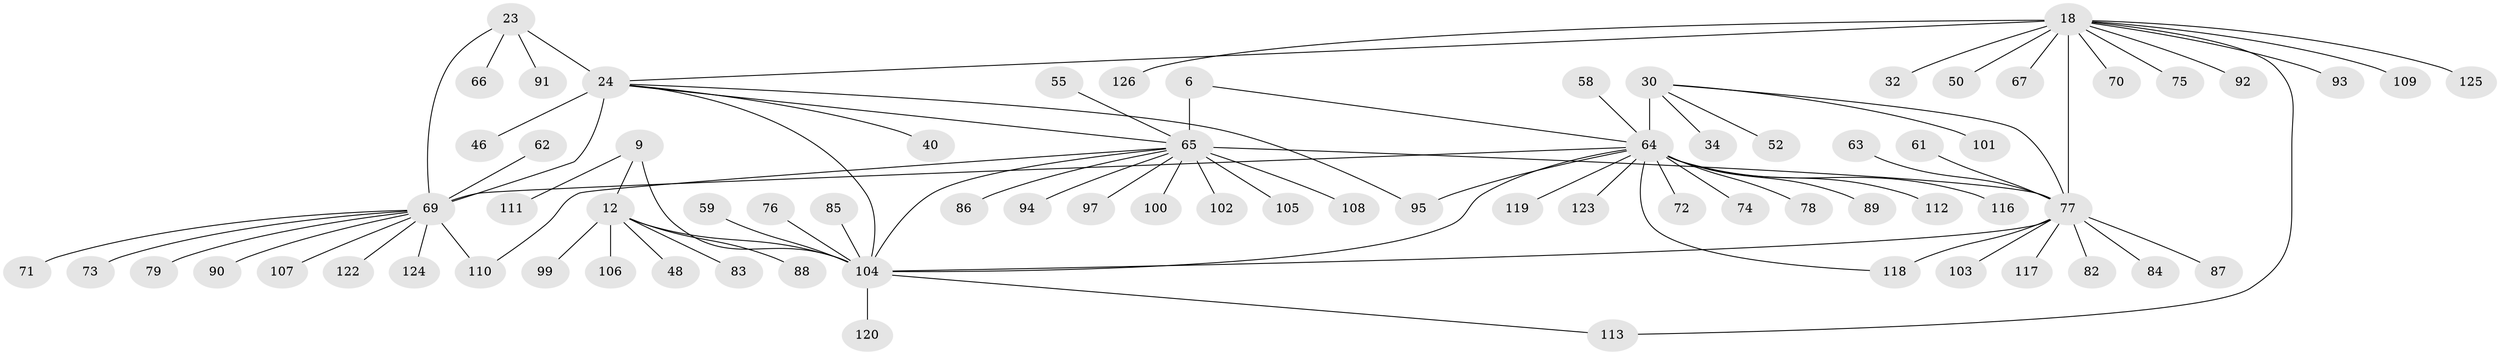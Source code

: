 // original degree distribution, {11: 0.031746031746031744, 9: 0.047619047619047616, 6: 0.03968253968253968, 8: 0.047619047619047616, 5: 0.007936507936507936, 7: 0.031746031746031744, 13: 0.007936507936507936, 12: 0.015873015873015872, 10: 0.007936507936507936, 2: 0.10317460317460317, 1: 0.6190476190476191, 3: 0.031746031746031744, 4: 0.007936507936507936}
// Generated by graph-tools (version 1.1) at 2025/57/03/04/25 21:57:39]
// undirected, 75 vertices, 86 edges
graph export_dot {
graph [start="1"]
  node [color=gray90,style=filled];
  6 [super="+3"];
  9 [super="+8"];
  12 [super="+10"];
  18 [super="+13+17"];
  23 [super="+22"];
  24 [super="+21"];
  30 [super="+27"];
  32;
  34;
  40;
  46;
  48;
  50;
  52;
  55;
  58;
  59;
  61;
  62;
  63;
  64 [super="+29+37+57+26+47+33"];
  65 [super="+5+39+41+44+53"];
  66;
  67;
  69 [super="+20+45"];
  70;
  71;
  72;
  73;
  74;
  75;
  76 [super="+49"];
  77 [super="+16+36+56"];
  78;
  79;
  82;
  83;
  84;
  85;
  86;
  87;
  88;
  89;
  90 [super="+80"];
  91;
  92;
  93;
  94;
  95;
  97;
  99;
  100;
  101;
  102;
  103;
  104 [super="+11"];
  105;
  106 [super="+42"];
  107 [super="+96"];
  108;
  109;
  110 [super="+60+68"];
  111;
  112 [super="+31"];
  113;
  116;
  117;
  118 [super="+114"];
  119;
  120;
  122;
  123 [super="+121"];
  124;
  125 [super="+115"];
  126;
  6 -- 65 [weight=8];
  6 -- 64 [weight=2];
  9 -- 12 [weight=4];
  9 -- 111;
  9 -- 104 [weight=4];
  12 -- 83;
  12 -- 48;
  12 -- 99;
  12 -- 88;
  12 -- 106;
  12 -- 104 [weight=4];
  18 -- 67;
  18 -- 92;
  18 -- 109;
  18 -- 113;
  18 -- 24;
  18 -- 93;
  18 -- 77 [weight=8];
  18 -- 32;
  18 -- 70;
  18 -- 75;
  18 -- 50;
  18 -- 125;
  18 -- 126;
  23 -- 24 [weight=4];
  23 -- 66;
  23 -- 91;
  23 -- 69 [weight=4];
  24 -- 40;
  24 -- 46;
  24 -- 104 [weight=2];
  24 -- 95;
  24 -- 65;
  24 -- 69 [weight=4];
  30 -- 34;
  30 -- 52;
  30 -- 101;
  30 -- 64 [weight=8];
  30 -- 77;
  55 -- 65;
  58 -- 64;
  59 -- 104;
  61 -- 77;
  62 -- 69;
  63 -- 77;
  64 -- 72;
  64 -- 104;
  64 -- 74;
  64 -- 118;
  64 -- 119;
  64 -- 89;
  64 -- 123;
  64 -- 69;
  64 -- 78;
  64 -- 112;
  64 -- 116;
  64 -- 95;
  65 -- 86;
  65 -- 94;
  65 -- 97;
  65 -- 100;
  65 -- 102;
  65 -- 104;
  65 -- 105;
  65 -- 108;
  65 -- 110;
  65 -- 77;
  69 -- 122;
  69 -- 71;
  69 -- 90;
  69 -- 73;
  69 -- 107;
  69 -- 110;
  69 -- 79;
  69 -- 124;
  76 -- 104;
  77 -- 82;
  77 -- 84;
  77 -- 87;
  77 -- 103;
  77 -- 104;
  77 -- 117;
  77 -- 118 [weight=2];
  85 -- 104;
  104 -- 113;
  104 -- 120;
}
